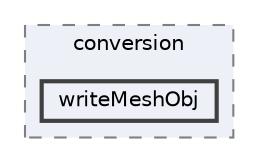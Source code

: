digraph "applications/utilities/mesh/conversion/writeMeshObj"
{
 // LATEX_PDF_SIZE
  bgcolor="transparent";
  edge [fontname=Helvetica,fontsize=10,labelfontname=Helvetica,labelfontsize=10];
  node [fontname=Helvetica,fontsize=10,shape=box,height=0.2,width=0.4];
  compound=true
  subgraph clusterdir_5148cfe1bce83bc5fdc09a52963260a1 {
    graph [ bgcolor="#edf0f7", pencolor="grey50", label="conversion", fontname=Helvetica,fontsize=10 style="filled,dashed", URL="dir_5148cfe1bce83bc5fdc09a52963260a1.html",tooltip=""]
  dir_25556a0bee35b151b31f549a2471c4f3 [label="writeMeshObj", fillcolor="#edf0f7", color="grey25", style="filled,bold", URL="dir_25556a0bee35b151b31f549a2471c4f3.html",tooltip=""];
  }
}

